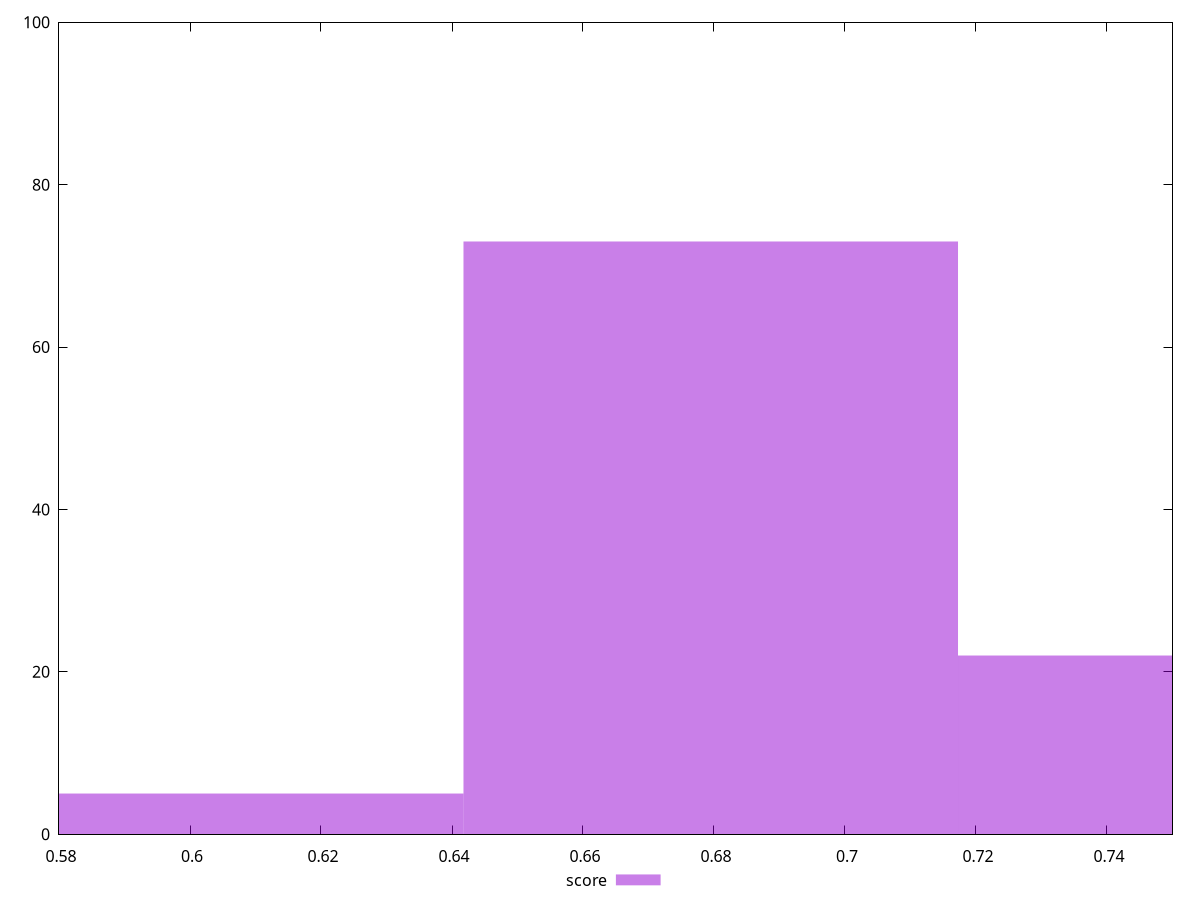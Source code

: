 reset

$score <<EOF
0.6040026391726128 5
0.755003298965766 22
0.6795029690691894 73
EOF

set key outside below
set boxwidth 0.0755003298965766
set xrange [0.58:0.75]
set yrange [0:100]
set trange [0:100]
set style fill transparent solid 0.5 noborder
set terminal svg size 640, 490 enhanced background rgb 'white'
set output "report_00019_2021-02-10T18-14-37.922Z//uses-webp-images/samples/pages/score/histogram.svg"

plot $score title "score" with boxes

reset
